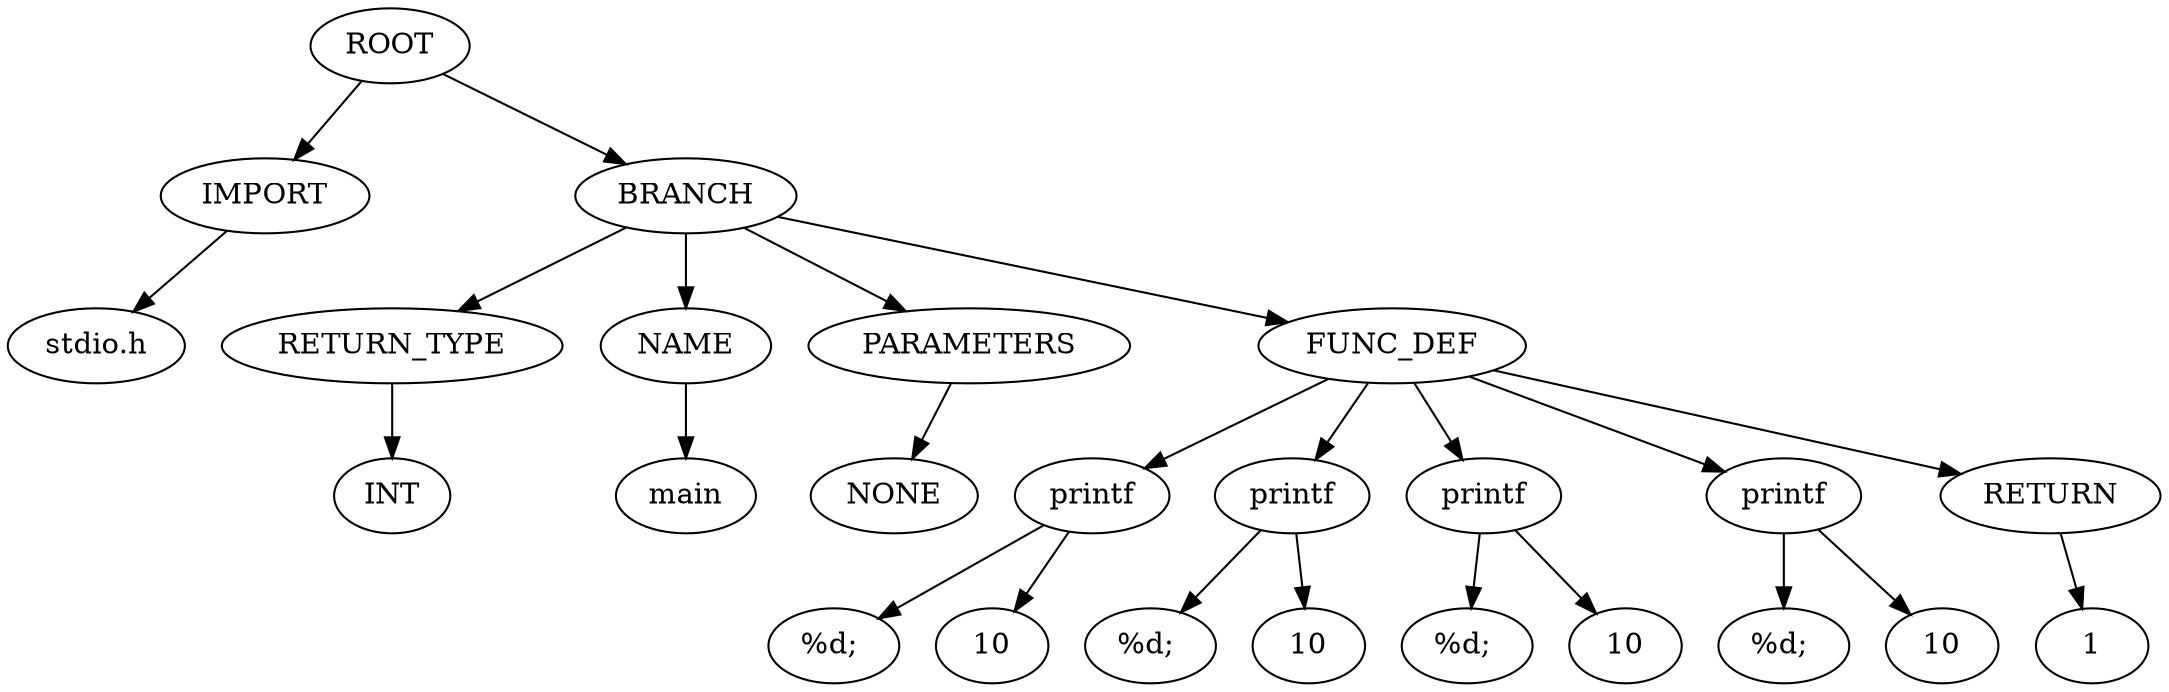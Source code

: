 strict digraph G{
l11[label = "IMPORT"]
l111[label = "BRANCH"]
"ROOT"->"l11"
l11131[label = "stdio.h"]
"l11"->l11131
"ROOT"->"l111"
l111331[label = "RETURN_TYPE"]
l1113311[label = "NAME"]
l11133111[label = "PARAMETERS"]
l111331111[label = "FUNC_DEF"]
"l111"->"l111331"
l11133111131[label = "INT"]
"l111331"->l11133111131
"l111"->"l1113311"
l111331111331[label = "main"]
"l1113311"->l111331111331
"l111"->"l11133111"
l1113311113331[label = "NONE"]
"l11133111"->l1113311113331
"l111"->"l111331111"
l11133111133331[label = "printf"]
l111331111333311[label = "printf"]
l1113311113333111[label = "printf"]
l11133111133331111[label = "printf"]
l111331111333311111[label = "RETURN"]
"l111331111"->"l11133111133331"
l11133111133331111131[label = "%d; "]
l111331111333311111311[label = "10"]
"l11133111133331"->l11133111133331111131
"l11133111133331"->l111331111333311111311
"l111331111"->"l111331111333311"
l111331111333311111331[label = "%d; "]
l1113311113333111113311[label = "10"]
"l111331111333311"->l111331111333311111331
"l111331111333311"->l1113311113333111113311
"l111331111"->"l1113311113333111"
l1113311113333111113331[label = "%d; "]
l11133111133331111133311[label = "10"]
"l1113311113333111"->l1113311113333111113331
"l1113311113333111"->l11133111133331111133311
"l111331111"->"l11133111133331111"
l11133111133331111133331[label = "%d; "]
l111331111333311111333311[label = "10"]
"l11133111133331111"->l11133111133331111133331
"l11133111133331111"->l111331111333311111333311
"l111331111"->"l111331111333311111"
l111331111333311111333331[label = "1"]
"l111331111333311111"->l111331111333311111333331
}
